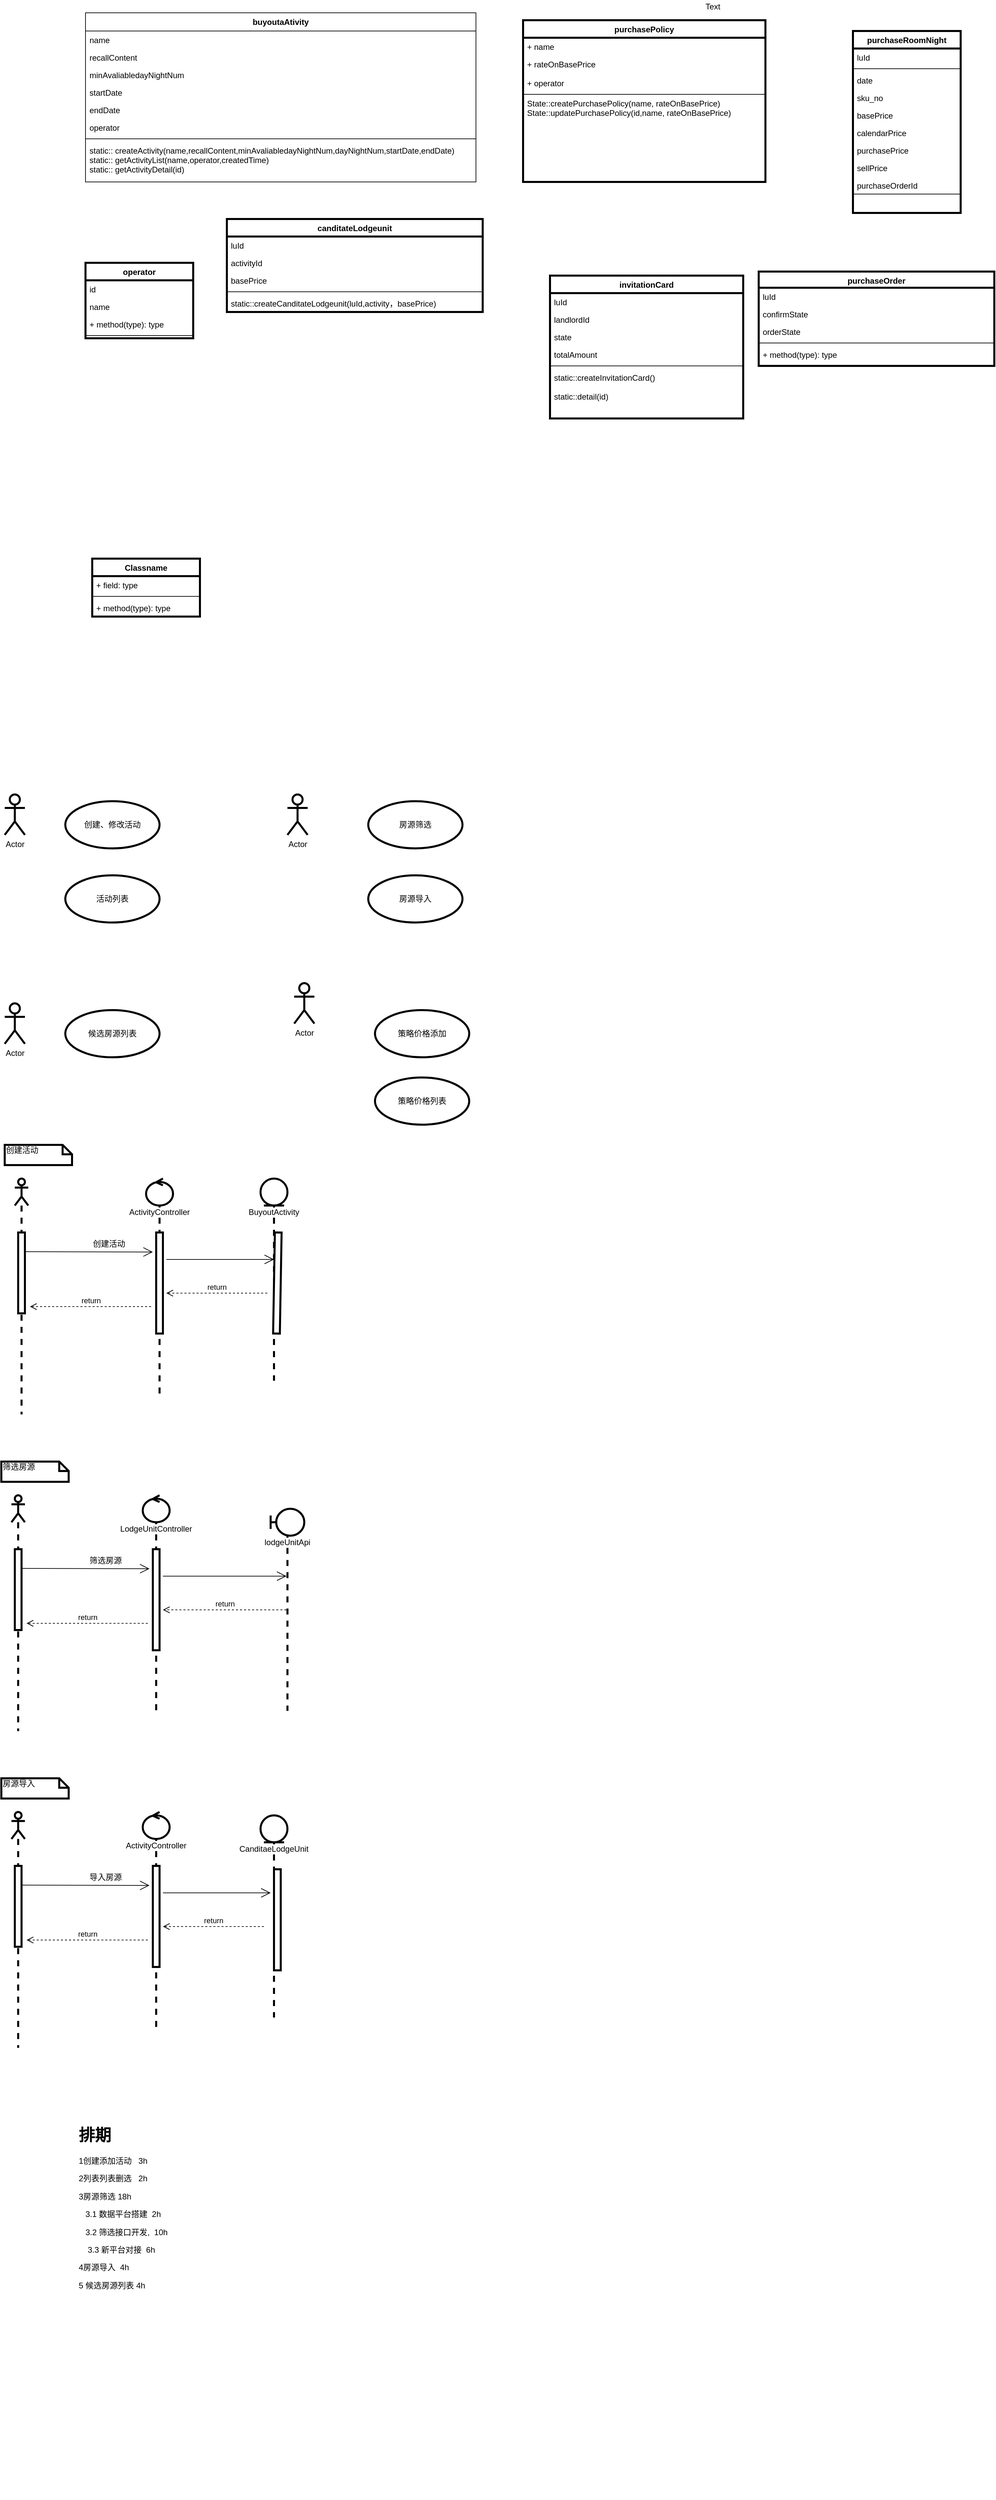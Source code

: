 <mxfile version="10.6.0" type="github"><diagram id="QrrWkfXP10tGdjyatQQJ" name="Page-1"><mxGraphModel dx="2221" dy="770" grid="1" gridSize="10" guides="1" tooltips="1" connect="1" arrows="1" fold="1" page="1" pageScale="1" pageWidth="827" pageHeight="1169" math="0" shadow="0"><root><mxCell id="0"/><mxCell id="1" parent="0"/><mxCell id="45yGrOngW3Bez5gRRP8t-1" value="buyoutaAtivity" style="swimlane;fontStyle=1;align=center;verticalAlign=top;childLayout=stackLayout;horizontal=1;startSize=27;horizontalStack=0;resizeParent=1;resizeParentMax=0;resizeLast=0;collapsible=1;marginBottom=0;" parent="1" vertex="1"><mxGeometry x="10" y="40" width="580" height="251" as="geometry"/></mxCell><mxCell id="45yGrOngW3Bez5gRRP8t-2" value="name&#xA;&#xA;" style="text;strokeColor=none;fillColor=none;align=left;verticalAlign=top;spacingLeft=4;spacingRight=4;overflow=hidden;rotatable=0;points=[[0,0.5],[1,0.5]];portConstraint=eastwest;strokeWidth=3;" parent="45yGrOngW3Bez5gRRP8t-1" vertex="1"><mxGeometry y="27" width="580" height="26" as="geometry"/></mxCell><mxCell id="45yGrOngW3Bez5gRRP8t-6" value="recallContent&#xA;&#xA;" style="text;strokeColor=none;fillColor=none;align=left;verticalAlign=top;spacingLeft=4;spacingRight=4;overflow=hidden;rotatable=0;points=[[0,0.5],[1,0.5]];portConstraint=eastwest;strokeWidth=3;" parent="45yGrOngW3Bez5gRRP8t-1" vertex="1"><mxGeometry y="53" width="580" height="26" as="geometry"/></mxCell><mxCell id="45yGrOngW3Bez5gRRP8t-7" value="minAvaliabledayNightNum" style="text;strokeColor=none;fillColor=none;align=left;verticalAlign=top;spacingLeft=4;spacingRight=4;overflow=hidden;rotatable=0;points=[[0,0.5],[1,0.5]];portConstraint=eastwest;strokeWidth=3;" parent="45yGrOngW3Bez5gRRP8t-1" vertex="1"><mxGeometry y="79" width="580" height="26" as="geometry"/></mxCell><mxCell id="45yGrOngW3Bez5gRRP8t-10" value="startDate" style="text;strokeColor=none;fillColor=none;align=left;verticalAlign=top;spacingLeft=4;spacingRight=4;overflow=hidden;rotatable=0;points=[[0,0.5],[1,0.5]];portConstraint=eastwest;strokeWidth=3;" parent="45yGrOngW3Bez5gRRP8t-1" vertex="1"><mxGeometry y="105" width="580" height="26" as="geometry"/></mxCell><mxCell id="45yGrOngW3Bez5gRRP8t-11" value="endDate&#xA;&#xA;" style="text;strokeColor=none;fillColor=none;align=left;verticalAlign=top;spacingLeft=4;spacingRight=4;overflow=hidden;rotatable=0;points=[[0,0.5],[1,0.5]];portConstraint=eastwest;strokeWidth=3;" parent="45yGrOngW3Bez5gRRP8t-1" vertex="1"><mxGeometry y="131" width="580" height="26" as="geometry"/></mxCell><mxCell id="45yGrOngW3Bez5gRRP8t-12" value="operator" style="text;strokeColor=none;fillColor=none;align=left;verticalAlign=top;spacingLeft=4;spacingRight=4;overflow=hidden;rotatable=0;points=[[0,0.5],[1,0.5]];portConstraint=eastwest;strokeWidth=3;" parent="45yGrOngW3Bez5gRRP8t-1" vertex="1"><mxGeometry y="157" width="580" height="26" as="geometry"/></mxCell><mxCell id="45yGrOngW3Bez5gRRP8t-8" value="" style="line;strokeWidth=1;fillColor=none;align=left;verticalAlign=middle;spacingTop=-1;spacingLeft=3;spacingRight=3;rotatable=0;labelPosition=right;points=[];portConstraint=eastwest;" parent="45yGrOngW3Bez5gRRP8t-1" vertex="1"><mxGeometry y="183" width="580" height="8" as="geometry"/></mxCell><mxCell id="45yGrOngW3Bez5gRRP8t-5" value="static:: createActivity(name,recallContent,minAvaliabledayNightNum,dayNightNum,startDate,endDate)&#xA;static:: getActivityList(name,operator,createdTime)&#xA;static:: getActivityDetail(id)&#xA;&#xA;" style="text;strokeColor=none;fillColor=none;align=left;verticalAlign=top;spacingLeft=4;spacingRight=4;overflow=hidden;rotatable=0;points=[[0,0.5],[1,0.5]];portConstraint=eastwest;" parent="45yGrOngW3Bez5gRRP8t-1" vertex="1"><mxGeometry y="191" width="580" height="60" as="geometry"/></mxCell><mxCell id="45yGrOngW3Bez5gRRP8t-17" value="purchasePolicy" style="swimlane;fontStyle=1;align=center;verticalAlign=top;childLayout=stackLayout;horizontal=1;startSize=26;horizontalStack=0;resizeParent=1;resizeParentMax=0;resizeLast=0;collapsible=1;marginBottom=0;strokeWidth=3;" parent="1" vertex="1"><mxGeometry x="660" y="51" width="360" height="240" as="geometry"/></mxCell><mxCell id="45yGrOngW3Bez5gRRP8t-18" value="+ name" style="text;strokeColor=none;fillColor=none;align=left;verticalAlign=top;spacingLeft=4;spacingRight=4;overflow=hidden;rotatable=0;points=[[0,0.5],[1,0.5]];portConstraint=eastwest;" parent="45yGrOngW3Bez5gRRP8t-17" vertex="1"><mxGeometry y="26" width="360" height="26" as="geometry"/></mxCell><mxCell id="45yGrOngW3Bez5gRRP8t-45" value="+ rateOnBasePrice&#xA;" style="text;strokeColor=none;fillColor=none;align=left;verticalAlign=top;spacingLeft=4;spacingRight=4;overflow=hidden;rotatable=0;points=[[0,0.5],[1,0.5]];portConstraint=eastwest;" parent="45yGrOngW3Bez5gRRP8t-17" vertex="1"><mxGeometry y="52" width="360" height="28" as="geometry"/></mxCell><mxCell id="45yGrOngW3Bez5gRRP8t-52" value="+ operator" style="text;strokeColor=none;fillColor=none;align=left;verticalAlign=top;spacingLeft=4;spacingRight=4;overflow=hidden;rotatable=0;points=[[0,0.5],[1,0.5]];portConstraint=eastwest;" parent="45yGrOngW3Bez5gRRP8t-17" vertex="1"><mxGeometry y="80" width="360" height="30" as="geometry"/></mxCell><mxCell id="45yGrOngW3Bez5gRRP8t-74" value="State::createPurchasePolicy(name, rateOnBasePrice)&#xA;State::updatePurchasePolicy(id,name, rateOnBasePrice)" style="text;strokeColor=#000000;fillColor=none;align=left;verticalAlign=top;spacingLeft=4;spacingRight=4;overflow=hidden;rotatable=0;points=[[0,0.5],[1,0.5]];portConstraint=eastwest;" parent="45yGrOngW3Bez5gRRP8t-17" vertex="1"><mxGeometry y="110" width="360" height="130" as="geometry"/></mxCell><mxCell id="45yGrOngW3Bez5gRRP8t-37" value="operator" style="swimlane;fontStyle=1;align=center;verticalAlign=top;childLayout=stackLayout;horizontal=1;startSize=26;horizontalStack=0;resizeParent=1;resizeParentMax=0;resizeLast=0;collapsible=1;marginBottom=0;strokeWidth=3;" parent="1" vertex="1"><mxGeometry x="10" y="411" width="160" height="112" as="geometry"/></mxCell><mxCell id="45yGrOngW3Bez5gRRP8t-38" value="id" style="text;strokeColor=none;fillColor=none;align=left;verticalAlign=top;spacingLeft=4;spacingRight=4;overflow=hidden;rotatable=0;points=[[0,0.5],[1,0.5]];portConstraint=eastwest;" parent="45yGrOngW3Bez5gRRP8t-37" vertex="1"><mxGeometry y="26" width="160" height="26" as="geometry"/></mxCell><mxCell id="45yGrOngW3Bez5gRRP8t-49" value="name" style="text;strokeColor=none;fillColor=none;align=left;verticalAlign=top;spacingLeft=4;spacingRight=4;overflow=hidden;rotatable=0;points=[[0,0.5],[1,0.5]];portConstraint=eastwest;" parent="45yGrOngW3Bez5gRRP8t-37" vertex="1"><mxGeometry y="52" width="160" height="26" as="geometry"/></mxCell><mxCell id="45yGrOngW3Bez5gRRP8t-71" value="+ method(type): type" style="text;strokeColor=none;fillColor=none;align=left;verticalAlign=top;spacingLeft=4;spacingRight=4;overflow=hidden;rotatable=0;points=[[0,0.5],[1,0.5]];portConstraint=eastwest;" parent="45yGrOngW3Bez5gRRP8t-37" vertex="1"><mxGeometry y="78" width="160" height="26" as="geometry"/></mxCell><mxCell id="45yGrOngW3Bez5gRRP8t-39" value="" style="line;strokeWidth=1;fillColor=none;align=left;verticalAlign=middle;spacingTop=-1;spacingLeft=3;spacingRight=3;rotatable=0;labelPosition=right;points=[];portConstraint=eastwest;" parent="45yGrOngW3Bez5gRRP8t-37" vertex="1"><mxGeometry y="104" width="160" height="8" as="geometry"/></mxCell><mxCell id="45yGrOngW3Bez5gRRP8t-56" value="Classname" style="swimlane;fontStyle=1;align=center;verticalAlign=top;childLayout=stackLayout;horizontal=1;startSize=26;horizontalStack=0;resizeParent=1;resizeParentMax=0;resizeLast=0;collapsible=1;marginBottom=0;strokeWidth=3;" parent="1" vertex="1"><mxGeometry x="20" y="850" width="160" height="86" as="geometry"/></mxCell><mxCell id="45yGrOngW3Bez5gRRP8t-57" value="+ field: type" style="text;strokeColor=none;fillColor=none;align=left;verticalAlign=top;spacingLeft=4;spacingRight=4;overflow=hidden;rotatable=0;points=[[0,0.5],[1,0.5]];portConstraint=eastwest;" parent="45yGrOngW3Bez5gRRP8t-56" vertex="1"><mxGeometry y="26" width="160" height="26" as="geometry"/></mxCell><mxCell id="45yGrOngW3Bez5gRRP8t-58" value="" style="line;strokeWidth=1;fillColor=none;align=left;verticalAlign=middle;spacingTop=-1;spacingLeft=3;spacingRight=3;rotatable=0;labelPosition=right;points=[];portConstraint=eastwest;" parent="45yGrOngW3Bez5gRRP8t-56" vertex="1"><mxGeometry y="52" width="160" height="8" as="geometry"/></mxCell><mxCell id="45yGrOngW3Bez5gRRP8t-59" value="+ method(type): type" style="text;strokeColor=none;fillColor=none;align=left;verticalAlign=top;spacingLeft=4;spacingRight=4;overflow=hidden;rotatable=0;points=[[0,0.5],[1,0.5]];portConstraint=eastwest;" parent="45yGrOngW3Bez5gRRP8t-56" vertex="1"><mxGeometry y="60" width="160" height="26" as="geometry"/></mxCell><mxCell id="45yGrOngW3Bez5gRRP8t-60" value="purchaseRoomNight" style="swimlane;fontStyle=1;align=center;verticalAlign=top;childLayout=stackLayout;horizontal=1;startSize=26;horizontalStack=0;resizeParent=1;resizeParentMax=0;resizeLast=0;collapsible=1;marginBottom=0;strokeWidth=3;" parent="1" vertex="1"><mxGeometry x="1150" y="67" width="160" height="270" as="geometry"/></mxCell><mxCell id="45yGrOngW3Bez5gRRP8t-61" value="luId" style="text;strokeColor=none;fillColor=none;align=left;verticalAlign=top;spacingLeft=4;spacingRight=4;overflow=hidden;rotatable=0;points=[[0,0.5],[1,0.5]];portConstraint=eastwest;" parent="45yGrOngW3Bez5gRRP8t-60" vertex="1"><mxGeometry y="26" width="160" height="26" as="geometry"/></mxCell><mxCell id="45yGrOngW3Bez5gRRP8t-62" value="" style="line;strokeWidth=1;fillColor=none;align=left;verticalAlign=middle;spacingTop=-1;spacingLeft=3;spacingRight=3;rotatable=0;labelPosition=right;points=[];portConstraint=eastwest;" parent="45yGrOngW3Bez5gRRP8t-60" vertex="1"><mxGeometry y="52" width="160" height="8" as="geometry"/></mxCell><mxCell id="45yGrOngW3Bez5gRRP8t-63" value="date" style="text;strokeColor=none;fillColor=none;align=left;verticalAlign=top;spacingLeft=4;spacingRight=4;overflow=hidden;rotatable=0;points=[[0,0.5],[1,0.5]];portConstraint=eastwest;" parent="45yGrOngW3Bez5gRRP8t-60" vertex="1"><mxGeometry y="60" width="160" height="26" as="geometry"/></mxCell><mxCell id="45yGrOngW3Bez5gRRP8t-64" value="sku_no" style="text;strokeColor=none;fillColor=none;align=left;verticalAlign=top;spacingLeft=4;spacingRight=4;overflow=hidden;rotatable=0;points=[[0,0.5],[1,0.5]];portConstraint=eastwest;" parent="45yGrOngW3Bez5gRRP8t-60" vertex="1"><mxGeometry y="86" width="160" height="26" as="geometry"/></mxCell><mxCell id="45yGrOngW3Bez5gRRP8t-65" value="basePrice" style="text;strokeColor=none;fillColor=none;align=left;verticalAlign=top;spacingLeft=4;spacingRight=4;overflow=hidden;rotatable=0;points=[[0,0.5],[1,0.5]];portConstraint=eastwest;" parent="45yGrOngW3Bez5gRRP8t-60" vertex="1"><mxGeometry y="112" width="160" height="26" as="geometry"/></mxCell><mxCell id="45yGrOngW3Bez5gRRP8t-66" value="calendarPrice" style="text;strokeColor=none;fillColor=none;align=left;verticalAlign=top;spacingLeft=4;spacingRight=4;overflow=hidden;rotatable=0;points=[[0,0.5],[1,0.5]];portConstraint=eastwest;" parent="45yGrOngW3Bez5gRRP8t-60" vertex="1"><mxGeometry y="138" width="160" height="26" as="geometry"/></mxCell><mxCell id="45yGrOngW3Bez5gRRP8t-67" value="purchasePrice" style="text;strokeColor=none;fillColor=none;align=left;verticalAlign=top;spacingLeft=4;spacingRight=4;overflow=hidden;rotatable=0;points=[[0,0.5],[1,0.5]];portConstraint=eastwest;" parent="45yGrOngW3Bez5gRRP8t-60" vertex="1"><mxGeometry y="164" width="160" height="26" as="geometry"/></mxCell><mxCell id="45yGrOngW3Bez5gRRP8t-69" value="sellPrice" style="text;strokeColor=none;fillColor=none;align=left;verticalAlign=top;spacingLeft=4;spacingRight=4;overflow=hidden;rotatable=0;points=[[0,0.5],[1,0.5]];portConstraint=eastwest;" parent="45yGrOngW3Bez5gRRP8t-60" vertex="1"><mxGeometry y="190" width="160" height="26" as="geometry"/></mxCell><mxCell id="45yGrOngW3Bez5gRRP8t-72" value="purchaseOrderId" style="text;strokeColor=none;fillColor=none;align=left;verticalAlign=top;spacingLeft=4;spacingRight=4;overflow=hidden;rotatable=0;points=[[0,0.5],[1,0.5]];portConstraint=eastwest;" parent="45yGrOngW3Bez5gRRP8t-60" vertex="1"><mxGeometry y="216" width="160" height="26" as="geometry"/></mxCell><mxCell id="45yGrOngW3Bez5gRRP8t-70" value="" style="text;strokeColor=#000000;fillColor=none;align=left;verticalAlign=top;spacingLeft=4;spacingRight=4;overflow=hidden;rotatable=0;points=[[0,0.5],[1,0.5]];portConstraint=eastwest;" parent="45yGrOngW3Bez5gRRP8t-60" vertex="1"><mxGeometry y="242" width="160" height="28" as="geometry"/></mxCell><mxCell id="45yGrOngW3Bez5gRRP8t-76" value="canditateLodgeunit" style="swimlane;fontStyle=1;align=center;verticalAlign=top;childLayout=stackLayout;horizontal=1;startSize=26;horizontalStack=0;resizeParent=1;resizeParentMax=0;resizeLast=0;collapsible=1;marginBottom=0;strokeColor=#000000;strokeWidth=3;" parent="1" vertex="1"><mxGeometry x="220" y="346" width="380" height="138" as="geometry"/></mxCell><mxCell id="45yGrOngW3Bez5gRRP8t-77" value="luId" style="text;strokeColor=none;fillColor=none;align=left;verticalAlign=top;spacingLeft=4;spacingRight=4;overflow=hidden;rotatable=0;points=[[0,0.5],[1,0.5]];portConstraint=eastwest;" parent="45yGrOngW3Bez5gRRP8t-76" vertex="1"><mxGeometry y="26" width="380" height="26" as="geometry"/></mxCell><mxCell id="45yGrOngW3Bez5gRRP8t-80" value="activityId" style="text;strokeColor=none;fillColor=none;align=left;verticalAlign=top;spacingLeft=4;spacingRight=4;overflow=hidden;rotatable=0;points=[[0,0.5],[1,0.5]];portConstraint=eastwest;" parent="45yGrOngW3Bez5gRRP8t-76" vertex="1"><mxGeometry y="52" width="380" height="26" as="geometry"/></mxCell><mxCell id="45yGrOngW3Bez5gRRP8t-81" value="basePrice" style="text;strokeColor=none;fillColor=none;align=left;verticalAlign=top;spacingLeft=4;spacingRight=4;overflow=hidden;rotatable=0;points=[[0,0.5],[1,0.5]];portConstraint=eastwest;" parent="45yGrOngW3Bez5gRRP8t-76" vertex="1"><mxGeometry y="78" width="380" height="26" as="geometry"/></mxCell><mxCell id="45yGrOngW3Bez5gRRP8t-78" value="" style="line;strokeWidth=1;fillColor=none;align=left;verticalAlign=middle;spacingTop=-1;spacingLeft=3;spacingRight=3;rotatable=0;labelPosition=right;points=[];portConstraint=eastwest;" parent="45yGrOngW3Bez5gRRP8t-76" vertex="1"><mxGeometry y="104" width="380" height="8" as="geometry"/></mxCell><mxCell id="45yGrOngW3Bez5gRRP8t-79" value="static::createCanditateLodgeunit(luId,activity，basePrice)" style="text;strokeColor=none;fillColor=none;align=left;verticalAlign=top;spacingLeft=4;spacingRight=4;overflow=hidden;rotatable=0;points=[[0,0.5],[1,0.5]];portConstraint=eastwest;" parent="45yGrOngW3Bez5gRRP8t-76" vertex="1"><mxGeometry y="112" width="380" height="26" as="geometry"/></mxCell><mxCell id="45yGrOngW3Bez5gRRP8t-84" value="invitationCard" style="swimlane;fontStyle=1;align=center;verticalAlign=top;childLayout=stackLayout;horizontal=1;startSize=26;horizontalStack=0;resizeParent=1;resizeParentMax=0;resizeLast=0;collapsible=1;marginBottom=0;strokeColor=#000000;strokeWidth=3;" parent="1" vertex="1"><mxGeometry x="700" y="430" width="287" height="212" as="geometry"/></mxCell><mxCell id="45yGrOngW3Bez5gRRP8t-85" value="luId" style="text;strokeColor=none;fillColor=none;align=left;verticalAlign=top;spacingLeft=4;spacingRight=4;overflow=hidden;rotatable=0;points=[[0,0.5],[1,0.5]];portConstraint=eastwest;" parent="45yGrOngW3Bez5gRRP8t-84" vertex="1"><mxGeometry y="26" width="287" height="26" as="geometry"/></mxCell><mxCell id="45yGrOngW3Bez5gRRP8t-99" value="landlordId" style="text;strokeColor=none;fillColor=none;align=left;verticalAlign=top;spacingLeft=4;spacingRight=4;overflow=hidden;rotatable=0;points=[[0,0.5],[1,0.5]];portConstraint=eastwest;" parent="45yGrOngW3Bez5gRRP8t-84" vertex="1"><mxGeometry y="52" width="287" height="26" as="geometry"/></mxCell><mxCell id="45yGrOngW3Bez5gRRP8t-88" value="state" style="text;strokeColor=none;fillColor=none;align=left;verticalAlign=top;spacingLeft=4;spacingRight=4;overflow=hidden;rotatable=0;points=[[0,0.5],[1,0.5]];portConstraint=eastwest;" parent="45yGrOngW3Bez5gRRP8t-84" vertex="1"><mxGeometry y="78" width="287" height="26" as="geometry"/></mxCell><mxCell id="45yGrOngW3Bez5gRRP8t-98" value="totalAmount" style="text;strokeColor=none;fillColor=none;align=left;verticalAlign=top;spacingLeft=4;spacingRight=4;overflow=hidden;rotatable=0;points=[[0,0.5],[1,0.5]];portConstraint=eastwest;" parent="45yGrOngW3Bez5gRRP8t-84" vertex="1"><mxGeometry y="104" width="287" height="26" as="geometry"/></mxCell><mxCell id="45yGrOngW3Bez5gRRP8t-86" value="" style="line;strokeWidth=1;fillColor=none;align=left;verticalAlign=middle;spacingTop=-1;spacingLeft=3;spacingRight=3;rotatable=0;labelPosition=right;points=[];portConstraint=eastwest;" parent="45yGrOngW3Bez5gRRP8t-84" vertex="1"><mxGeometry y="130" width="287" height="8" as="geometry"/></mxCell><mxCell id="45yGrOngW3Bez5gRRP8t-87" value="static::createInvitationCard()&#xA;&#xA;static::detail(id)&#xA;&#xA;&#xA;" style="text;strokeColor=none;fillColor=none;align=left;verticalAlign=top;spacingLeft=4;spacingRight=4;overflow=hidden;rotatable=0;points=[[0,0.5],[1,0.5]];portConstraint=eastwest;" parent="45yGrOngW3Bez5gRRP8t-84" vertex="1"><mxGeometry y="138" width="287" height="74" as="geometry"/></mxCell><mxCell id="45yGrOngW3Bez5gRRP8t-89" value="purchaseOrder" style="swimlane;fontStyle=1;align=center;verticalAlign=top;childLayout=stackLayout;horizontal=1;startSize=24;horizontalStack=0;resizeParent=1;resizeParentMax=0;resizeLast=0;collapsible=1;marginBottom=0;strokeColor=#000000;strokeWidth=3;" parent="1" vertex="1"><mxGeometry x="1010" y="424" width="350" height="140" as="geometry"/></mxCell><mxCell id="45yGrOngW3Bez5gRRP8t-90" value="luId" style="text;strokeColor=none;fillColor=none;align=left;verticalAlign=top;spacingLeft=4;spacingRight=4;overflow=hidden;rotatable=0;points=[[0,0.5],[1,0.5]];portConstraint=eastwest;" parent="45yGrOngW3Bez5gRRP8t-89" vertex="1"><mxGeometry y="24" width="350" height="26" as="geometry"/></mxCell><mxCell id="45yGrOngW3Bez5gRRP8t-93" value="confirmState" style="text;strokeColor=none;fillColor=none;align=left;verticalAlign=top;spacingLeft=4;spacingRight=4;overflow=hidden;rotatable=0;points=[[0,0.5],[1,0.5]];portConstraint=eastwest;" parent="45yGrOngW3Bez5gRRP8t-89" vertex="1"><mxGeometry y="50" width="350" height="26" as="geometry"/></mxCell><mxCell id="45yGrOngW3Bez5gRRP8t-94" value="orderState" style="text;strokeColor=none;fillColor=none;align=left;verticalAlign=top;spacingLeft=4;spacingRight=4;overflow=hidden;rotatable=0;points=[[0,0.5],[1,0.5]];portConstraint=eastwest;" parent="45yGrOngW3Bez5gRRP8t-89" vertex="1"><mxGeometry y="76" width="350" height="26" as="geometry"/></mxCell><mxCell id="45yGrOngW3Bez5gRRP8t-91" value="" style="line;strokeWidth=1;fillColor=none;align=left;verticalAlign=middle;spacingTop=-1;spacingLeft=3;spacingRight=3;rotatable=0;labelPosition=right;points=[];portConstraint=eastwest;" parent="45yGrOngW3Bez5gRRP8t-89" vertex="1"><mxGeometry y="102" width="350" height="8" as="geometry"/></mxCell><mxCell id="45yGrOngW3Bez5gRRP8t-92" value="+ method(type): type" style="text;strokeColor=none;fillColor=none;align=left;verticalAlign=top;spacingLeft=4;spacingRight=4;overflow=hidden;rotatable=0;points=[[0,0.5],[1,0.5]];portConstraint=eastwest;" parent="45yGrOngW3Bez5gRRP8t-89" vertex="1"><mxGeometry y="110" width="350" height="30" as="geometry"/></mxCell><mxCell id="gM0O6Ksok0MGBYd-FcUN-1" value="Actor" style="shape=umlActor;verticalLabelPosition=bottom;labelBackgroundColor=#ffffff;verticalAlign=top;html=1;strokeColor=#000000;strokeWidth=3;" parent="1" vertex="1"><mxGeometry x="-110" y="1200" width="30" height="60" as="geometry"/></mxCell><mxCell id="gM0O6Ksok0MGBYd-FcUN-2" value="创建、修改活动" style="ellipse;whiteSpace=wrap;html=1;strokeColor=#000000;strokeWidth=3;" parent="1" vertex="1"><mxGeometry x="-20" y="1210" width="140" height="70" as="geometry"/></mxCell><mxCell id="gM0O6Ksok0MGBYd-FcUN-3" value="活动列表" style="ellipse;whiteSpace=wrap;html=1;strokeColor=#000000;strokeWidth=3;" parent="1" vertex="1"><mxGeometry x="-20" y="1320" width="140" height="70" as="geometry"/></mxCell><mxCell id="gM0O6Ksok0MGBYd-FcUN-4" value="Actor" style="shape=umlActor;verticalLabelPosition=bottom;labelBackgroundColor=#ffffff;verticalAlign=top;html=1;strokeColor=#000000;strokeWidth=3;" parent="1" vertex="1"><mxGeometry x="310" y="1200" width="30" height="60" as="geometry"/></mxCell><mxCell id="gM0O6Ksok0MGBYd-FcUN-5" value="房源筛选" style="ellipse;whiteSpace=wrap;html=1;strokeColor=#000000;strokeWidth=3;" parent="1" vertex="1"><mxGeometry x="430" y="1210" width="140" height="70" as="geometry"/></mxCell><mxCell id="gM0O6Ksok0MGBYd-FcUN-6" value="房源导入" style="ellipse;whiteSpace=wrap;html=1;strokeColor=#000000;strokeWidth=3;" parent="1" vertex="1"><mxGeometry x="430" y="1320" width="140" height="70" as="geometry"/></mxCell><mxCell id="gM0O6Ksok0MGBYd-FcUN-7" value="Actor" style="shape=umlActor;verticalLabelPosition=bottom;labelBackgroundColor=#ffffff;verticalAlign=top;html=1;strokeColor=#000000;strokeWidth=3;" parent="1" vertex="1"><mxGeometry x="-110" y="1510" width="30" height="60" as="geometry"/></mxCell><mxCell id="gM0O6Ksok0MGBYd-FcUN-8" value="候选房源列表" style="ellipse;whiteSpace=wrap;html=1;strokeColor=#000000;strokeWidth=3;" parent="1" vertex="1"><mxGeometry x="-20" y="1520" width="140" height="70" as="geometry"/></mxCell><mxCell id="gM0O6Ksok0MGBYd-FcUN-35" value="" style="group" parent="1" vertex="1" connectable="0"><mxGeometry x="-110" y="1720" width="420" height="400" as="geometry"/></mxCell><mxCell id="gM0O6Ksok0MGBYd-FcUN-10" value="" style="shape=umlLifeline;participant=umlActor;perimeter=lifelinePerimeter;whiteSpace=wrap;html=1;container=1;collapsible=0;recursiveResize=0;verticalAlign=top;spacingTop=36;labelBackgroundColor=#ffffff;outlineConnect=0;strokeColor=#000000;strokeWidth=3;" parent="gM0O6Ksok0MGBYd-FcUN-35" vertex="1"><mxGeometry x="15" y="50" width="20" height="350" as="geometry"/></mxCell><mxCell id="gM0O6Ksok0MGBYd-FcUN-9" value="" style="html=1;points=[];perimeter=orthogonalPerimeter;strokeColor=#000000;strokeWidth=3;" parent="gM0O6Ksok0MGBYd-FcUN-10" vertex="1"><mxGeometry x="5" y="80" width="10" height="120" as="geometry"/></mxCell><mxCell id="gM0O6Ksok0MGBYd-FcUN-11" value="" style="endArrow=open;endFill=1;endSize=12;html=1;exitX=1.1;exitY=0.238;exitDx=0;exitDy=0;exitPerimeter=0;" parent="gM0O6Ksok0MGBYd-FcUN-35" source="gM0O6Ksok0MGBYd-FcUN-9" edge="1"><mxGeometry width="160" relative="1" as="geometry"><mxPoint x="30" y="140" as="sourcePoint"/><mxPoint x="220" y="159" as="targetPoint"/></mxGeometry></mxCell><mxCell id="gM0O6Ksok0MGBYd-FcUN-17" value="ActivityController" style="shape=umlLifeline;participant=umlControl;perimeter=lifelinePerimeter;whiteSpace=wrap;html=1;container=1;collapsible=0;recursiveResize=0;verticalAlign=top;spacingTop=36;labelBackgroundColor=#ffffff;outlineConnect=0;strokeColor=#000000;strokeWidth=3;" parent="gM0O6Ksok0MGBYd-FcUN-35" vertex="1"><mxGeometry x="210" y="50" width="40" height="320" as="geometry"/></mxCell><mxCell id="gM0O6Ksok0MGBYd-FcUN-18" value="" style="html=1;points=[];perimeter=orthogonalPerimeter;strokeColor=#000000;strokeWidth=3;" parent="gM0O6Ksok0MGBYd-FcUN-17" vertex="1"><mxGeometry x="15" y="80" width="10" height="150" as="geometry"/></mxCell><mxCell id="gM0O6Ksok0MGBYd-FcUN-19" value="BuyoutActivity" style="shape=umlLifeline;participant=umlEntity;perimeter=lifelinePerimeter;whiteSpace=wrap;html=1;container=1;collapsible=0;recursiveResize=0;verticalAlign=top;spacingTop=36;labelBackgroundColor=#ffffff;outlineConnect=0;strokeColor=#000000;strokeWidth=3;" parent="gM0O6Ksok0MGBYd-FcUN-35" vertex="1"><mxGeometry x="380" y="50" width="40" height="300" as="geometry"/></mxCell><mxCell id="gM0O6Ksok0MGBYd-FcUN-22" value="" style="html=1;points=[];perimeter=orthogonalPerimeter;strokeColor=#000000;strokeWidth=3;rotation=1;" parent="gM0O6Ksok0MGBYd-FcUN-19" vertex="1"><mxGeometry x="20" y="80" width="10" height="150" as="geometry"/></mxCell><mxCell id="gM0O6Ksok0MGBYd-FcUN-20" value="创建活动" style="text;html=1;resizable=0;points=[];autosize=1;align=left;verticalAlign=top;spacingTop=-4;" parent="gM0O6Ksok0MGBYd-FcUN-35" vertex="1"><mxGeometry x="129" y="137" width="60" height="20" as="geometry"/></mxCell><mxCell id="gM0O6Ksok0MGBYd-FcUN-31" value="return" style="html=1;verticalAlign=bottom;endArrow=open;dashed=1;endSize=8;" parent="gM0O6Ksok0MGBYd-FcUN-35" edge="1"><mxGeometry relative="1" as="geometry"><mxPoint x="390" y="220" as="sourcePoint"/><mxPoint x="240" y="220" as="targetPoint"/></mxGeometry></mxCell><mxCell id="gM0O6Ksok0MGBYd-FcUN-32" value="return" style="html=1;verticalAlign=bottom;endArrow=open;dashed=1;endSize=8;" parent="gM0O6Ksok0MGBYd-FcUN-35" edge="1"><mxGeometry relative="1" as="geometry"><mxPoint x="217.5" y="240" as="sourcePoint"/><mxPoint x="37.5" y="240" as="targetPoint"/></mxGeometry></mxCell><mxCell id="gM0O6Ksok0MGBYd-FcUN-23" value="" style="endArrow=open;endFill=1;endSize=12;html=1;" parent="gM0O6Ksok0MGBYd-FcUN-35" edge="1"><mxGeometry width="160" relative="1" as="geometry"><mxPoint x="240" y="170" as="sourcePoint"/><mxPoint x="400" y="170" as="targetPoint"/></mxGeometry></mxCell><mxCell id="gM0O6Ksok0MGBYd-FcUN-34" value="创建活动" style="shape=note;whiteSpace=wrap;html=1;size=14;verticalAlign=top;align=left;spacingTop=-6;strokeColor=#000000;strokeWidth=3;" parent="gM0O6Ksok0MGBYd-FcUN-35" vertex="1"><mxGeometry width="100" height="30" as="geometry"/></mxCell><mxCell id="gM0O6Ksok0MGBYd-FcUN-36" value="" style="group" parent="1" vertex="1" connectable="0"><mxGeometry x="-115" y="2190" width="450" height="400" as="geometry"/></mxCell><mxCell id="gM0O6Ksok0MGBYd-FcUN-37" value="" style="shape=umlLifeline;participant=umlActor;perimeter=lifelinePerimeter;whiteSpace=wrap;html=1;container=1;collapsible=0;recursiveResize=0;verticalAlign=top;spacingTop=36;labelBackgroundColor=#ffffff;outlineConnect=0;strokeColor=#000000;strokeWidth=3;" parent="gM0O6Ksok0MGBYd-FcUN-36" vertex="1"><mxGeometry x="15" y="50" width="20" height="350" as="geometry"/></mxCell><mxCell id="gM0O6Ksok0MGBYd-FcUN-38" value="" style="html=1;points=[];perimeter=orthogonalPerimeter;strokeColor=#000000;strokeWidth=3;" parent="gM0O6Ksok0MGBYd-FcUN-37" vertex="1"><mxGeometry x="5" y="80" width="10" height="120" as="geometry"/></mxCell><mxCell id="gM0O6Ksok0MGBYd-FcUN-39" value="" style="endArrow=open;endFill=1;endSize=12;html=1;exitX=1.1;exitY=0.238;exitDx=0;exitDy=0;exitPerimeter=0;" parent="gM0O6Ksok0MGBYd-FcUN-36" source="gM0O6Ksok0MGBYd-FcUN-38" edge="1"><mxGeometry width="160" relative="1" as="geometry"><mxPoint x="30" y="140" as="sourcePoint"/><mxPoint x="220" y="159" as="targetPoint"/></mxGeometry></mxCell><mxCell id="gM0O6Ksok0MGBYd-FcUN-40" value="LodgeUnitController" style="shape=umlLifeline;participant=umlControl;perimeter=lifelinePerimeter;whiteSpace=wrap;html=1;container=1;collapsible=0;recursiveResize=0;verticalAlign=top;spacingTop=36;labelBackgroundColor=#ffffff;outlineConnect=0;strokeColor=#000000;strokeWidth=3;" parent="gM0O6Ksok0MGBYd-FcUN-36" vertex="1"><mxGeometry x="210" y="50" width="40" height="320" as="geometry"/></mxCell><mxCell id="gM0O6Ksok0MGBYd-FcUN-41" value="" style="html=1;points=[];perimeter=orthogonalPerimeter;strokeColor=#000000;strokeWidth=3;" parent="gM0O6Ksok0MGBYd-FcUN-40" vertex="1"><mxGeometry x="15" y="80" width="10" height="150" as="geometry"/></mxCell><mxCell id="gM0O6Ksok0MGBYd-FcUN-44" value="筛选房源" style="text;html=1;resizable=0;points=[];autosize=1;align=left;verticalAlign=top;spacingTop=-4;" parent="gM0O6Ksok0MGBYd-FcUN-36" vertex="1"><mxGeometry x="129" y="137" width="60" height="20" as="geometry"/></mxCell><mxCell id="gM0O6Ksok0MGBYd-FcUN-45" value="return" style="html=1;verticalAlign=bottom;endArrow=open;dashed=1;endSize=8;" parent="gM0O6Ksok0MGBYd-FcUN-36" source="gM0O6Ksok0MGBYd-FcUN-50" edge="1"><mxGeometry relative="1" as="geometry"><mxPoint x="390" y="220" as="sourcePoint"/><mxPoint x="240" y="220" as="targetPoint"/></mxGeometry></mxCell><mxCell id="gM0O6Ksok0MGBYd-FcUN-46" value="return" style="html=1;verticalAlign=bottom;endArrow=open;dashed=1;endSize=8;" parent="gM0O6Ksok0MGBYd-FcUN-36" edge="1"><mxGeometry relative="1" as="geometry"><mxPoint x="217.5" y="240" as="sourcePoint"/><mxPoint x="37.5" y="240" as="targetPoint"/></mxGeometry></mxCell><mxCell id="gM0O6Ksok0MGBYd-FcUN-47" value="" style="endArrow=open;endFill=1;endSize=12;html=1;" parent="gM0O6Ksok0MGBYd-FcUN-36" target="gM0O6Ksok0MGBYd-FcUN-50" edge="1"><mxGeometry width="160" relative="1" as="geometry"><mxPoint x="240" y="170" as="sourcePoint"/><mxPoint x="400" y="170" as="targetPoint"/></mxGeometry></mxCell><mxCell id="gM0O6Ksok0MGBYd-FcUN-48" value="筛选房源" style="shape=note;whiteSpace=wrap;html=1;size=14;verticalAlign=top;align=left;spacingTop=-6;strokeColor=#000000;strokeWidth=3;" parent="gM0O6Ksok0MGBYd-FcUN-36" vertex="1"><mxGeometry width="100" height="30" as="geometry"/></mxCell><mxCell id="gM0O6Ksok0MGBYd-FcUN-50" value="lodgeUnitApi" style="shape=umlLifeline;participant=umlBoundary;perimeter=lifelinePerimeter;whiteSpace=wrap;html=1;container=1;collapsible=0;recursiveResize=0;verticalAlign=top;spacingTop=36;labelBackgroundColor=#ffffff;outlineConnect=0;strokeColor=#000000;strokeWidth=3;" parent="gM0O6Ksok0MGBYd-FcUN-36" vertex="1"><mxGeometry x="400" y="70" width="50" height="300" as="geometry"/></mxCell><mxCell id="gM0O6Ksok0MGBYd-FcUN-51" value="" style="group" parent="1" vertex="1" connectable="0"><mxGeometry x="-115" y="2660" width="420" height="400" as="geometry"/></mxCell><mxCell id="gM0O6Ksok0MGBYd-FcUN-52" value="" style="shape=umlLifeline;participant=umlActor;perimeter=lifelinePerimeter;whiteSpace=wrap;html=1;container=1;collapsible=0;recursiveResize=0;verticalAlign=top;spacingTop=36;labelBackgroundColor=#ffffff;outlineConnect=0;strokeColor=#000000;strokeWidth=3;" parent="gM0O6Ksok0MGBYd-FcUN-51" vertex="1"><mxGeometry x="15" y="50" width="20" height="350" as="geometry"/></mxCell><mxCell id="gM0O6Ksok0MGBYd-FcUN-53" value="" style="html=1;points=[];perimeter=orthogonalPerimeter;strokeColor=#000000;strokeWidth=3;" parent="gM0O6Ksok0MGBYd-FcUN-52" vertex="1"><mxGeometry x="5" y="80" width="10" height="120" as="geometry"/></mxCell><mxCell id="gM0O6Ksok0MGBYd-FcUN-54" value="" style="endArrow=open;endFill=1;endSize=12;html=1;exitX=1.1;exitY=0.238;exitDx=0;exitDy=0;exitPerimeter=0;" parent="gM0O6Ksok0MGBYd-FcUN-51" source="gM0O6Ksok0MGBYd-FcUN-53" edge="1"><mxGeometry width="160" relative="1" as="geometry"><mxPoint x="30" y="140" as="sourcePoint"/><mxPoint x="220" y="159" as="targetPoint"/></mxGeometry></mxCell><mxCell id="gM0O6Ksok0MGBYd-FcUN-55" value="ActivityController" style="shape=umlLifeline;participant=umlControl;perimeter=lifelinePerimeter;whiteSpace=wrap;html=1;container=1;collapsible=0;recursiveResize=0;verticalAlign=top;spacingTop=36;labelBackgroundColor=#ffffff;outlineConnect=0;strokeColor=#000000;strokeWidth=3;" parent="gM0O6Ksok0MGBYd-FcUN-51" vertex="1"><mxGeometry x="210" y="50" width="40" height="320" as="geometry"/></mxCell><mxCell id="gM0O6Ksok0MGBYd-FcUN-56" value="" style="html=1;points=[];perimeter=orthogonalPerimeter;strokeColor=#000000;strokeWidth=3;" parent="gM0O6Ksok0MGBYd-FcUN-55" vertex="1"><mxGeometry x="15" y="80" width="10" height="150" as="geometry"/></mxCell><mxCell id="gM0O6Ksok0MGBYd-FcUN-57" value="CanditaeLodgeUnit" style="shape=umlLifeline;participant=umlEntity;perimeter=lifelinePerimeter;whiteSpace=wrap;html=1;container=1;collapsible=0;recursiveResize=0;verticalAlign=top;spacingTop=36;labelBackgroundColor=#ffffff;outlineConnect=0;strokeColor=#000000;strokeWidth=3;" parent="gM0O6Ksok0MGBYd-FcUN-51" vertex="1"><mxGeometry x="385" y="55" width="40" height="300" as="geometry"/></mxCell><mxCell id="gM0O6Ksok0MGBYd-FcUN-58" value="" style="html=1;points=[];perimeter=orthogonalPerimeter;strokeColor=#000000;strokeWidth=3;rotation=0;" parent="gM0O6Ksok0MGBYd-FcUN-57" vertex="1"><mxGeometry x="20" y="80" width="10" height="150" as="geometry"/></mxCell><mxCell id="gM0O6Ksok0MGBYd-FcUN-59" value="导入房源" style="text;html=1;resizable=0;points=[];autosize=1;align=left;verticalAlign=top;spacingTop=-4;" parent="gM0O6Ksok0MGBYd-FcUN-51" vertex="1"><mxGeometry x="129" y="137" width="60" height="20" as="geometry"/></mxCell><mxCell id="gM0O6Ksok0MGBYd-FcUN-60" value="return" style="html=1;verticalAlign=bottom;endArrow=open;dashed=1;endSize=8;" parent="gM0O6Ksok0MGBYd-FcUN-51" edge="1"><mxGeometry relative="1" as="geometry"><mxPoint x="390" y="220" as="sourcePoint"/><mxPoint x="240" y="220" as="targetPoint"/></mxGeometry></mxCell><mxCell id="gM0O6Ksok0MGBYd-FcUN-61" value="return" style="html=1;verticalAlign=bottom;endArrow=open;dashed=1;endSize=8;" parent="gM0O6Ksok0MGBYd-FcUN-51" edge="1"><mxGeometry relative="1" as="geometry"><mxPoint x="217.5" y="240" as="sourcePoint"/><mxPoint x="37.5" y="240" as="targetPoint"/></mxGeometry></mxCell><mxCell id="gM0O6Ksok0MGBYd-FcUN-62" value="" style="endArrow=open;endFill=1;endSize=12;html=1;" parent="gM0O6Ksok0MGBYd-FcUN-51" edge="1"><mxGeometry width="160" relative="1" as="geometry"><mxPoint x="240" y="170" as="sourcePoint"/><mxPoint x="400" y="170" as="targetPoint"/></mxGeometry></mxCell><mxCell id="gM0O6Ksok0MGBYd-FcUN-63" value="房源导入" style="shape=note;whiteSpace=wrap;html=1;size=14;verticalAlign=top;align=left;spacingTop=-6;strokeColor=#000000;strokeWidth=3;" parent="gM0O6Ksok0MGBYd-FcUN-51" vertex="1"><mxGeometry width="100" height="30" as="geometry"/></mxCell><mxCell id="gM0O6Ksok0MGBYd-FcUN-66" value="&lt;h1&gt;排期&lt;/h1&gt;&lt;p&gt;1创建添加活动&amp;nbsp;&amp;nbsp; 3h&amp;nbsp; &lt;br&gt;&lt;/p&gt;&lt;p&gt;2列表列表删选&amp;nbsp;&amp;nbsp; 2h&lt;/p&gt;&lt;p&gt;3房源筛选 18h&lt;br&gt;&lt;/p&gt;&lt;p&gt;&amp;nbsp;&amp;nbsp; 3.1 数据平台搭建&amp;nbsp; 2h&lt;/p&gt;&lt;p&gt;&amp;nbsp;&amp;nbsp; 3.2 筛选接口开发,&amp;nbsp; 10h &amp;nbsp; &lt;br&gt;&lt;/p&gt;&lt;p&gt;&amp;nbsp;&amp;nbsp;&amp;nbsp; 3.3 新平台对接&amp;nbsp; 6h&lt;/p&gt;&lt;p&gt;4房源导入&amp;nbsp; 4h&lt;br&gt;&lt;/p&gt;&lt;p&gt;5 候选房源列表 4h&lt;br&gt;&lt;/p&gt;" style="text;html=1;strokeColor=none;fillColor=none;spacing=5;spacingTop=-20;whiteSpace=wrap;overflow=hidden;rounded=0;" parent="1" vertex="1"><mxGeometry x="-5" y="3170" width="265" height="560" as="geometry"/></mxCell><mxCell id="gM0O6Ksok0MGBYd-FcUN-67" value="Actor" style="shape=umlActor;verticalLabelPosition=bottom;labelBackgroundColor=#ffffff;verticalAlign=top;html=1;strokeColor=#000000;strokeWidth=3;" parent="1" vertex="1"><mxGeometry x="320" y="1480" width="30" height="60" as="geometry"/></mxCell><mxCell id="gM0O6Ksok0MGBYd-FcUN-68" value="策略价格添加" style="ellipse;whiteSpace=wrap;html=1;strokeColor=#000000;strokeWidth=3;" parent="1" vertex="1"><mxGeometry x="440" y="1520" width="140" height="70" as="geometry"/></mxCell><mxCell id="gM0O6Ksok0MGBYd-FcUN-72" value="策略价格列表" style="ellipse;whiteSpace=wrap;html=1;strokeColor=#000000;strokeWidth=3;" parent="1" vertex="1"><mxGeometry x="440" y="1620" width="140" height="70" as="geometry"/></mxCell><mxCell id="gM0O6Ksok0MGBYd-FcUN-73" value="Text" style="text;html=1;resizable=0;points=[];autosize=1;align=left;verticalAlign=top;spacingTop=-4;" parent="1" vertex="1"><mxGeometry x="929" y="21" width="40" height="20" as="geometry"/></mxCell></root></mxGraphModel></diagram></mxfile>